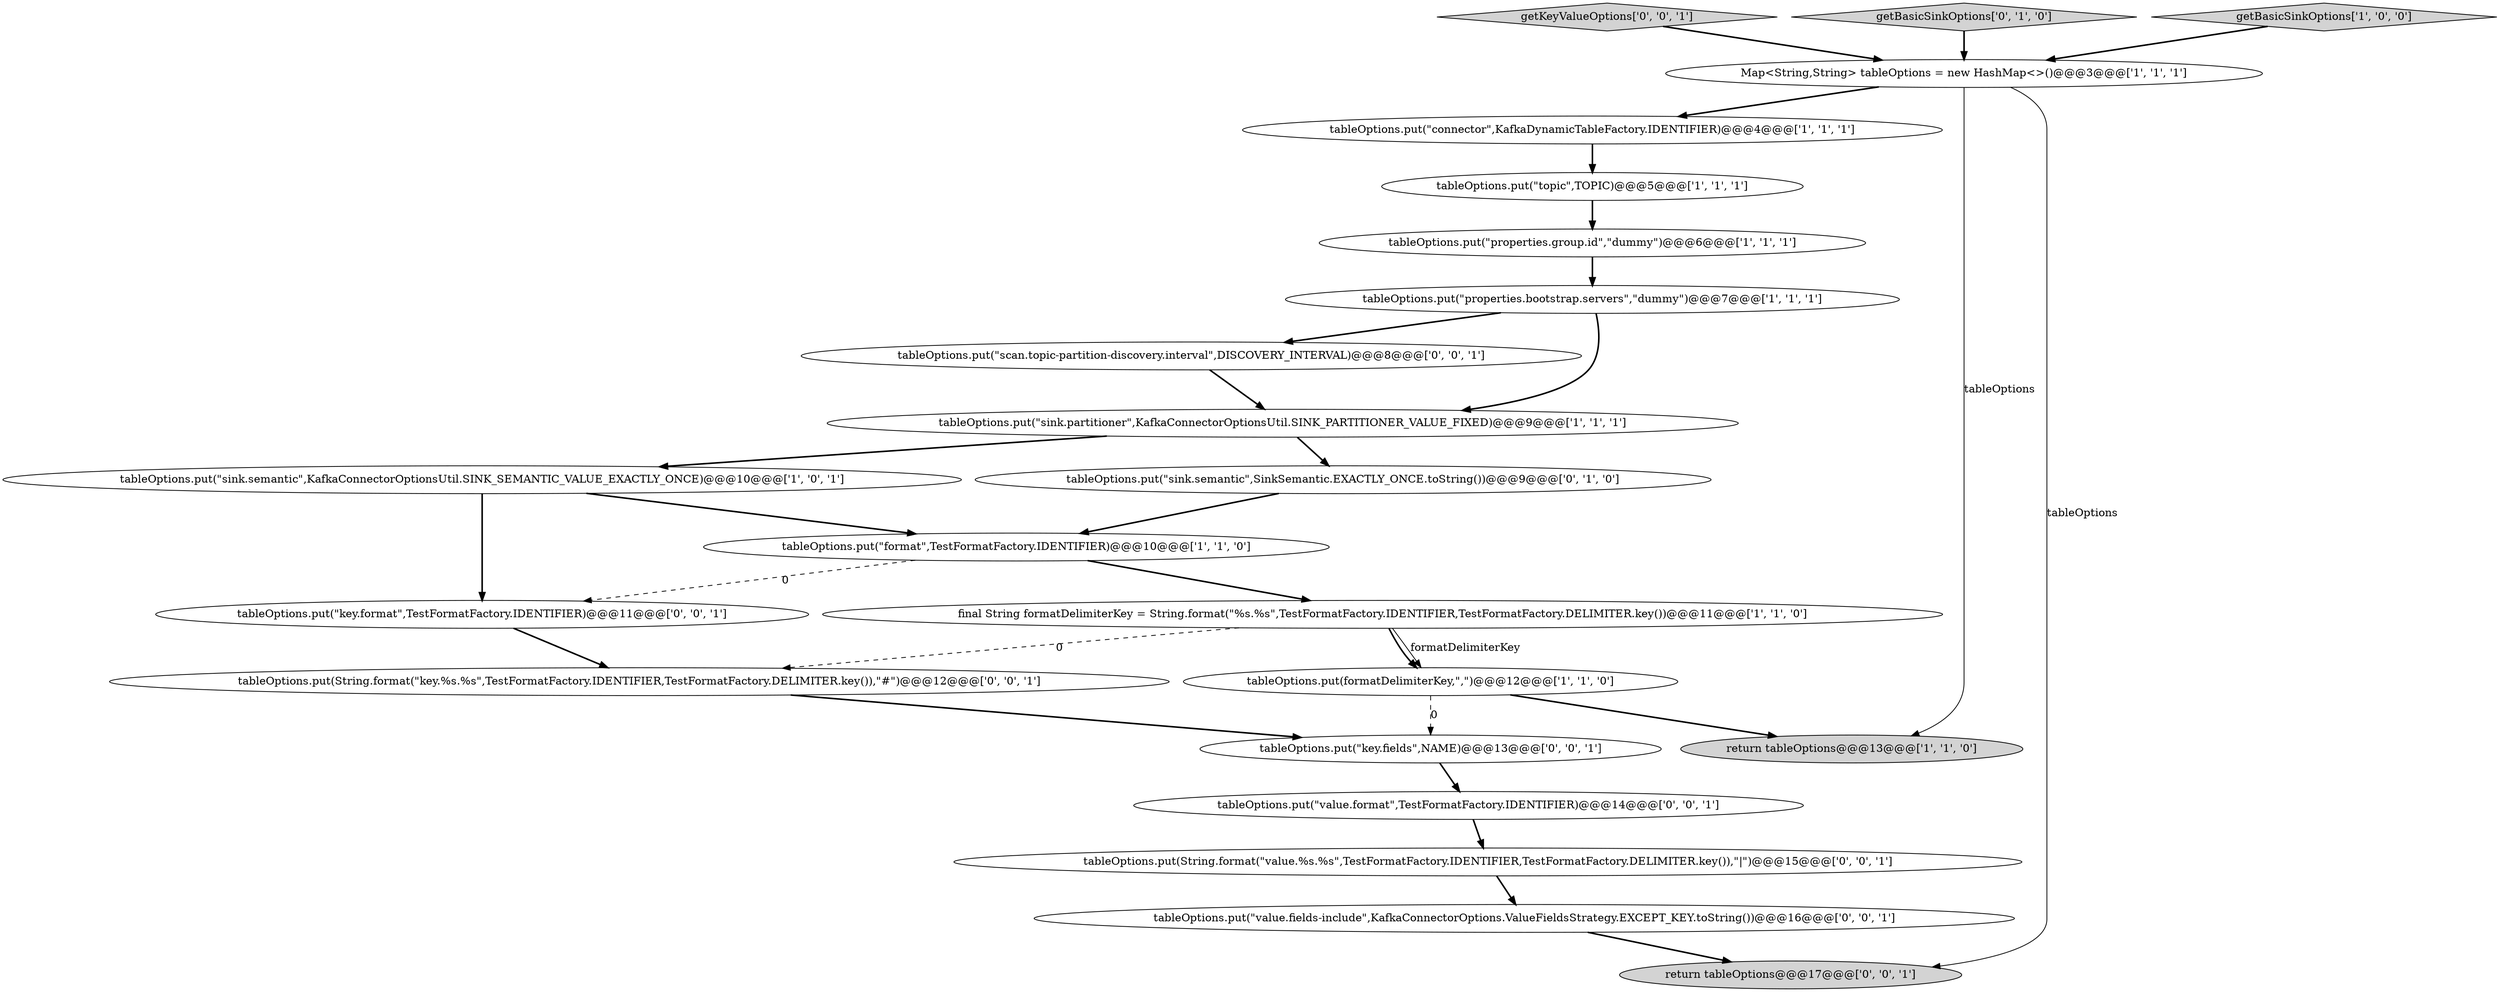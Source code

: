 digraph {
5 [style = filled, label = "tableOptions.put(\"sink.semantic\",KafkaConnectorOptionsUtil.SINK_SEMANTIC_VALUE_EXACTLY_ONCE)@@@10@@@['1', '0', '1']", fillcolor = white, shape = ellipse image = "AAA0AAABBB1BBB"];
20 [style = filled, label = "tableOptions.put(String.format(\"key.%s.%s\",TestFormatFactory.IDENTIFIER,TestFormatFactory.DELIMITER.key()),\"#\")@@@12@@@['0', '0', '1']", fillcolor = white, shape = ellipse image = "AAA0AAABBB3BBB"];
10 [style = filled, label = "Map<String,String> tableOptions = new HashMap<>()@@@3@@@['1', '1', '1']", fillcolor = white, shape = ellipse image = "AAA0AAABBB1BBB"];
16 [style = filled, label = "getKeyValueOptions['0', '0', '1']", fillcolor = lightgray, shape = diamond image = "AAA0AAABBB3BBB"];
18 [style = filled, label = "tableOptions.put(\"value.format\",TestFormatFactory.IDENTIFIER)@@@14@@@['0', '0', '1']", fillcolor = white, shape = ellipse image = "AAA0AAABBB3BBB"];
8 [style = filled, label = "tableOptions.put(\"connector\",KafkaDynamicTableFactory.IDENTIFIER)@@@4@@@['1', '1', '1']", fillcolor = white, shape = ellipse image = "AAA0AAABBB1BBB"];
21 [style = filled, label = "tableOptions.put(\"key.format\",TestFormatFactory.IDENTIFIER)@@@11@@@['0', '0', '1']", fillcolor = white, shape = ellipse image = "AAA0AAABBB3BBB"];
22 [style = filled, label = "return tableOptions@@@17@@@['0', '0', '1']", fillcolor = lightgray, shape = ellipse image = "AAA0AAABBB3BBB"];
2 [style = filled, label = "tableOptions.put(\"format\",TestFormatFactory.IDENTIFIER)@@@10@@@['1', '1', '0']", fillcolor = white, shape = ellipse image = "AAA0AAABBB1BBB"];
6 [style = filled, label = "tableOptions.put(\"properties.bootstrap.servers\",\"dummy\")@@@7@@@['1', '1', '1']", fillcolor = white, shape = ellipse image = "AAA0AAABBB1BBB"];
0 [style = filled, label = "tableOptions.put(\"properties.group.id\",\"dummy\")@@@6@@@['1', '1', '1']", fillcolor = white, shape = ellipse image = "AAA0AAABBB1BBB"];
19 [style = filled, label = "tableOptions.put(\"value.fields-include\",KafkaConnectorOptions.ValueFieldsStrategy.EXCEPT_KEY.toString())@@@16@@@['0', '0', '1']", fillcolor = white, shape = ellipse image = "AAA0AAABBB3BBB"];
17 [style = filled, label = "tableOptions.put(\"scan.topic-partition-discovery.interval\",DISCOVERY_INTERVAL)@@@8@@@['0', '0', '1']", fillcolor = white, shape = ellipse image = "AAA0AAABBB3BBB"];
1 [style = filled, label = "tableOptions.put(formatDelimiterKey,\",\")@@@12@@@['1', '1', '0']", fillcolor = white, shape = ellipse image = "AAA0AAABBB1BBB"];
13 [style = filled, label = "getBasicSinkOptions['0', '1', '0']", fillcolor = lightgray, shape = diamond image = "AAA0AAABBB2BBB"];
11 [style = filled, label = "getBasicSinkOptions['1', '0', '0']", fillcolor = lightgray, shape = diamond image = "AAA0AAABBB1BBB"];
14 [style = filled, label = "tableOptions.put(\"key.fields\",NAME)@@@13@@@['0', '0', '1']", fillcolor = white, shape = ellipse image = "AAA0AAABBB3BBB"];
7 [style = filled, label = "tableOptions.put(\"sink.partitioner\",KafkaConnectorOptionsUtil.SINK_PARTITIONER_VALUE_FIXED)@@@9@@@['1', '1', '1']", fillcolor = white, shape = ellipse image = "AAA0AAABBB1BBB"];
15 [style = filled, label = "tableOptions.put(String.format(\"value.%s.%s\",TestFormatFactory.IDENTIFIER,TestFormatFactory.DELIMITER.key()),\"|\")@@@15@@@['0', '0', '1']", fillcolor = white, shape = ellipse image = "AAA0AAABBB3BBB"];
12 [style = filled, label = "tableOptions.put(\"sink.semantic\",SinkSemantic.EXACTLY_ONCE.toString())@@@9@@@['0', '1', '0']", fillcolor = white, shape = ellipse image = "AAA0AAABBB2BBB"];
9 [style = filled, label = "return tableOptions@@@13@@@['1', '1', '0']", fillcolor = lightgray, shape = ellipse image = "AAA0AAABBB1BBB"];
3 [style = filled, label = "final String formatDelimiterKey = String.format(\"%s.%s\",TestFormatFactory.IDENTIFIER,TestFormatFactory.DELIMITER.key())@@@11@@@['1', '1', '0']", fillcolor = white, shape = ellipse image = "AAA0AAABBB1BBB"];
4 [style = filled, label = "tableOptions.put(\"topic\",TOPIC)@@@5@@@['1', '1', '1']", fillcolor = white, shape = ellipse image = "AAA0AAABBB1BBB"];
6->17 [style = bold, label=""];
13->10 [style = bold, label=""];
10->9 [style = solid, label="tableOptions"];
3->1 [style = bold, label=""];
1->14 [style = dashed, label="0"];
0->6 [style = bold, label=""];
7->12 [style = bold, label=""];
16->10 [style = bold, label=""];
3->1 [style = solid, label="formatDelimiterKey"];
2->3 [style = bold, label=""];
18->15 [style = bold, label=""];
20->14 [style = bold, label=""];
15->19 [style = bold, label=""];
1->9 [style = bold, label=""];
4->0 [style = bold, label=""];
17->7 [style = bold, label=""];
5->21 [style = bold, label=""];
5->2 [style = bold, label=""];
7->5 [style = bold, label=""];
12->2 [style = bold, label=""];
21->20 [style = bold, label=""];
10->8 [style = bold, label=""];
2->21 [style = dashed, label="0"];
11->10 [style = bold, label=""];
3->20 [style = dashed, label="0"];
10->22 [style = solid, label="tableOptions"];
14->18 [style = bold, label=""];
8->4 [style = bold, label=""];
6->7 [style = bold, label=""];
19->22 [style = bold, label=""];
}
